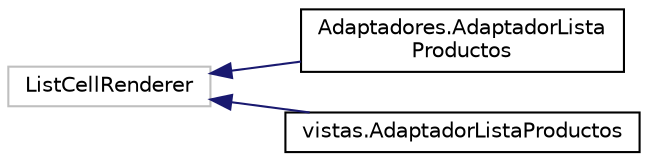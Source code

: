 digraph "Graphical Class Hierarchy"
{
  edge [fontname="Helvetica",fontsize="10",labelfontname="Helvetica",labelfontsize="10"];
  node [fontname="Helvetica",fontsize="10",shape=record];
  rankdir="LR";
  Node33 [label="ListCellRenderer",height=0.2,width=0.4,color="grey75", fillcolor="white", style="filled"];
  Node33 -> Node0 [dir="back",color="midnightblue",fontsize="10",style="solid",fontname="Helvetica"];
  Node0 [label="Adaptadores.AdaptadorLista\lProductos",height=0.2,width=0.4,color="black", fillcolor="white", style="filled",URL="$class_adaptadores_1_1_adaptador_lista_productos.html"];
  Node33 -> Node35 [dir="back",color="midnightblue",fontsize="10",style="solid",fontname="Helvetica"];
  Node35 [label="vistas.AdaptadorListaProductos",height=0.2,width=0.4,color="black", fillcolor="white", style="filled",URL="$classvistas_1_1_adaptador_lista_productos.html"];
}
